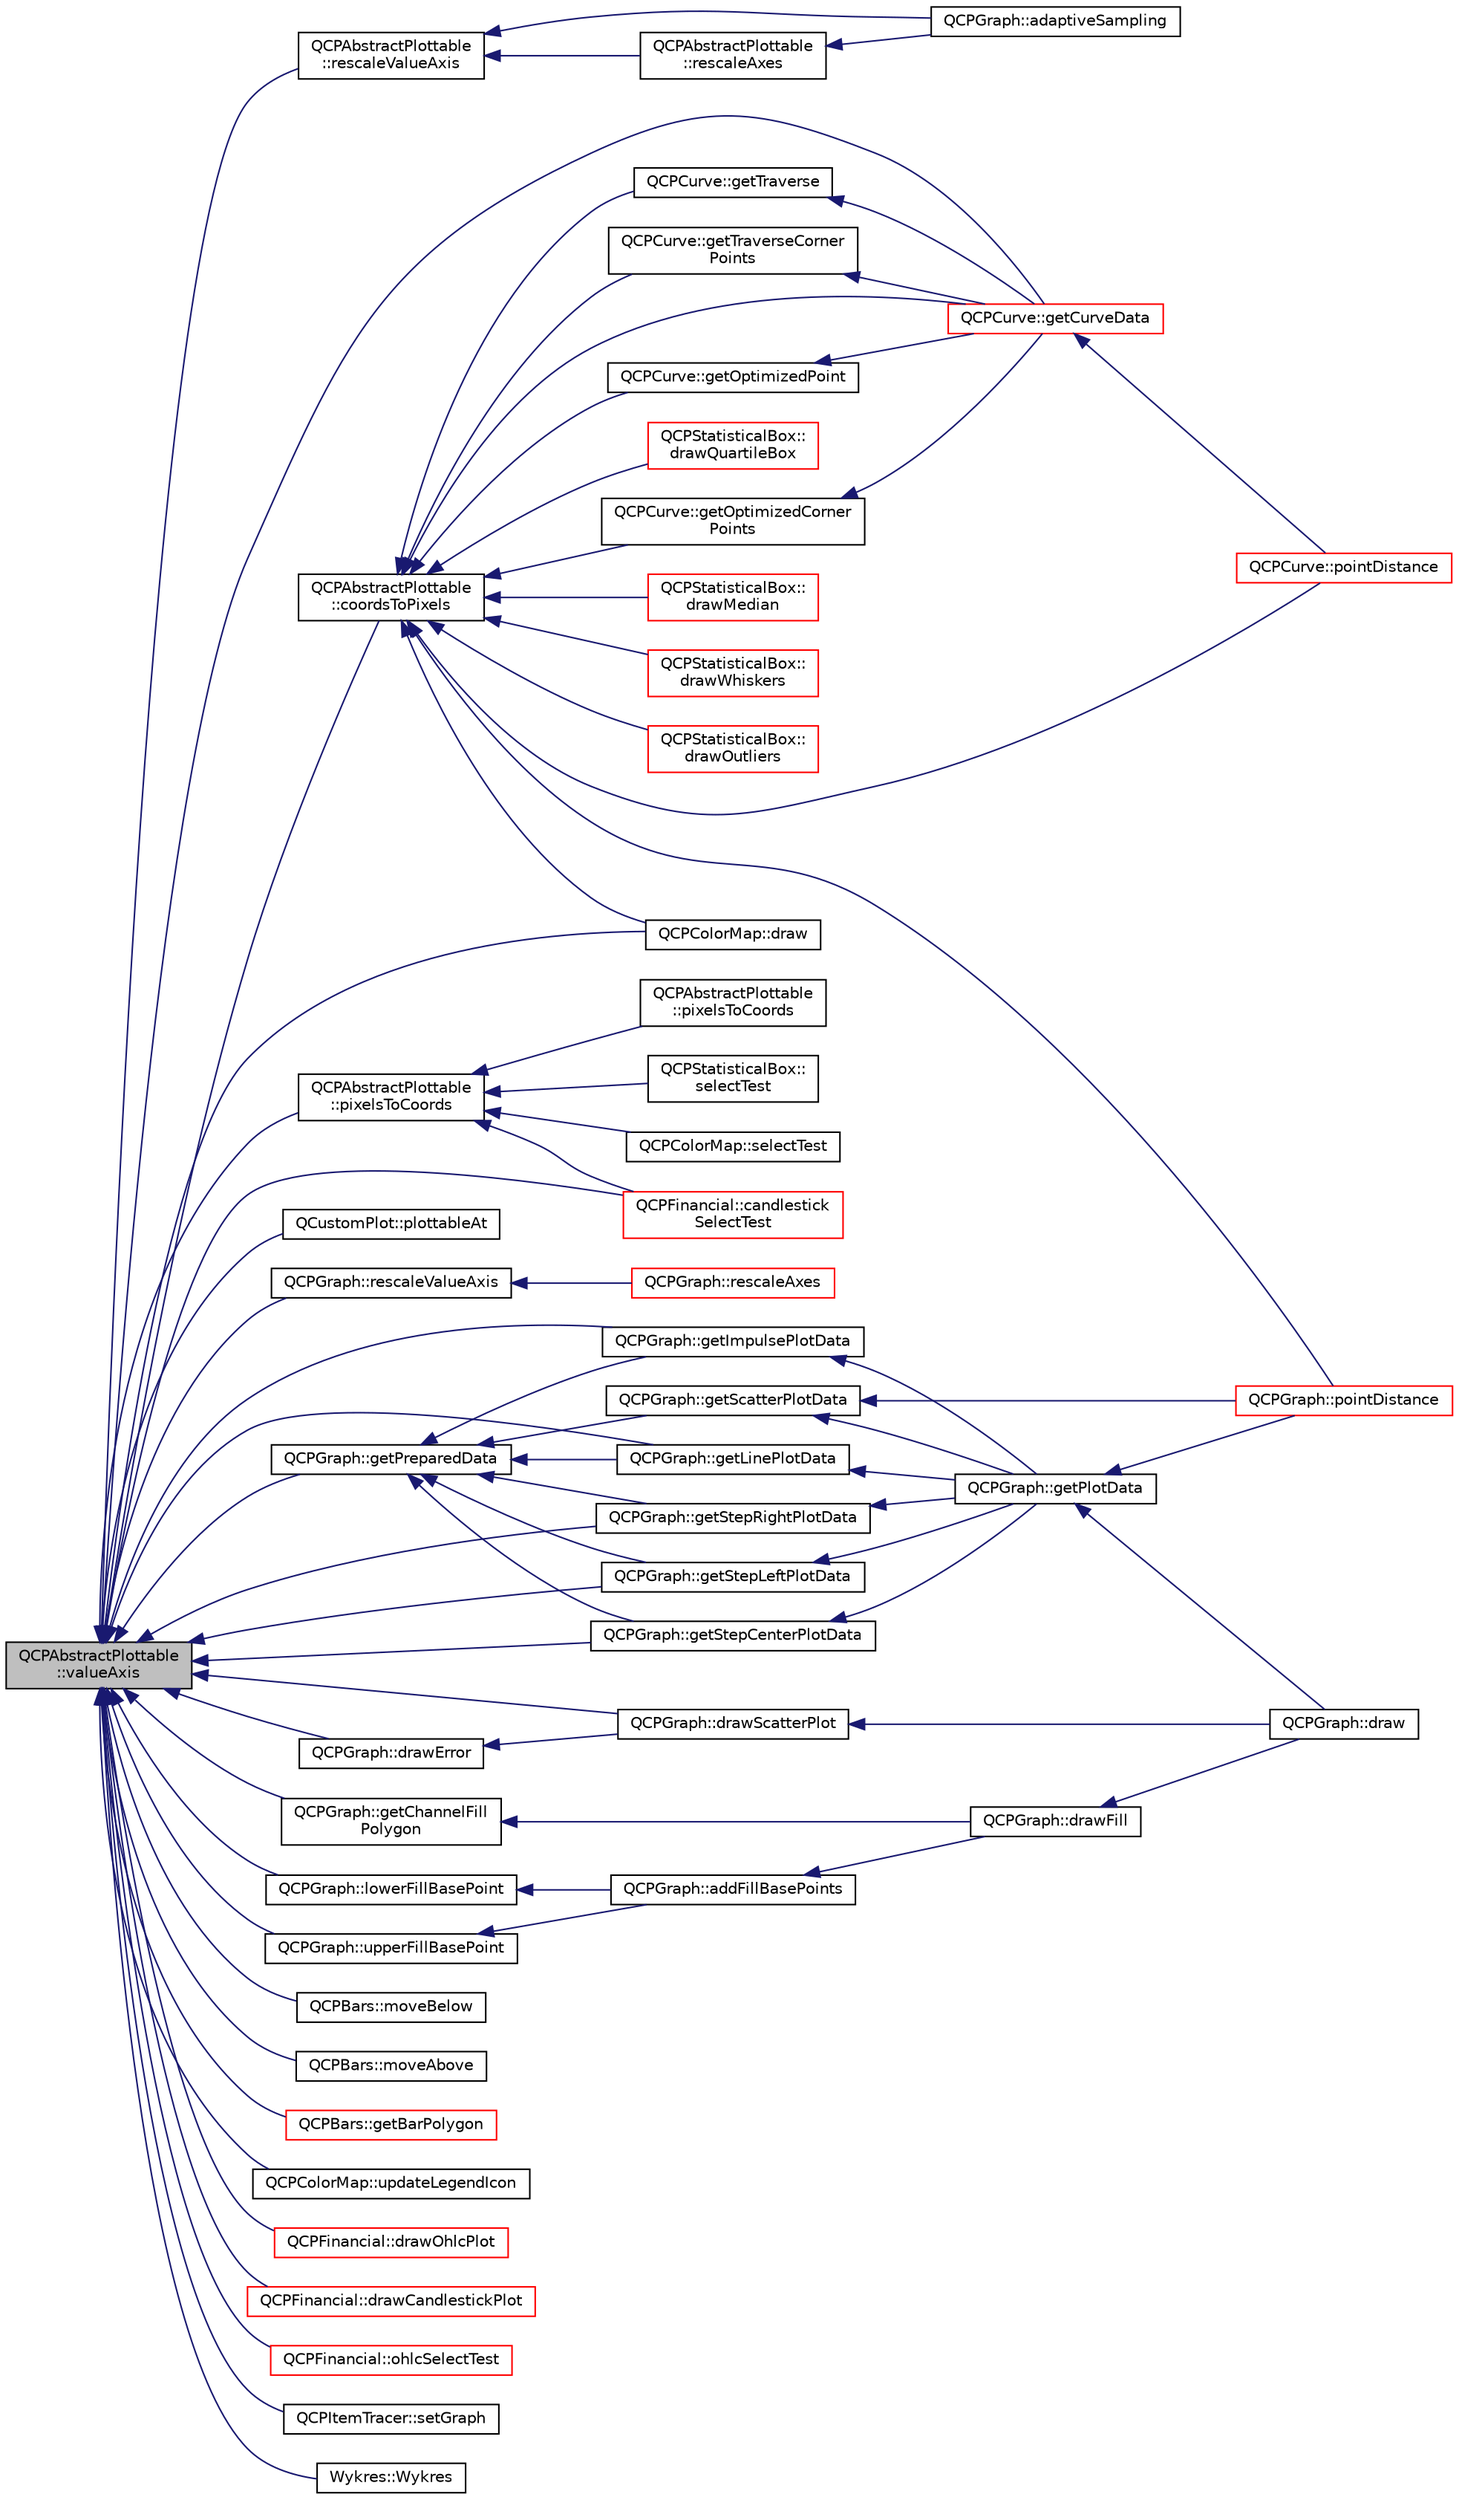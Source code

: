 digraph "QCPAbstractPlottable::valueAxis"
{
  edge [fontname="Helvetica",fontsize="10",labelfontname="Helvetica",labelfontsize="10"];
  node [fontname="Helvetica",fontsize="10",shape=record];
  rankdir="LR";
  Node1 [label="QCPAbstractPlottable\l::valueAxis",height=0.2,width=0.4,color="black", fillcolor="grey75", style="filled", fontcolor="black"];
  Node1 -> Node2 [dir="back",color="midnightblue",fontsize="10",style="solid",fontname="Helvetica"];
  Node2 [label="QCPAbstractPlottable\l::rescaleValueAxis",height=0.2,width=0.4,color="black", fillcolor="white", style="filled",URL="$class_q_c_p_abstract_plottable.html#abfd0805eb1d955c0111a990246658324"];
  Node2 -> Node3 [dir="back",color="midnightblue",fontsize="10",style="solid",fontname="Helvetica"];
  Node3 [label="QCPGraph::adaptiveSampling",height=0.2,width=0.4,color="black", fillcolor="white", style="filled",URL="$class_q_c_p_graph.html#ad3bea28ec910eedfa9b788928d610de0"];
  Node2 -> Node4 [dir="back",color="midnightblue",fontsize="10",style="solid",fontname="Helvetica"];
  Node4 [label="QCPAbstractPlottable\l::rescaleAxes",height=0.2,width=0.4,color="black", fillcolor="white", style="filled",URL="$class_q_c_p_abstract_plottable.html#a7e8fc3be43c27ccacd70a7bf9d74a5cd"];
  Node4 -> Node3 [dir="back",color="midnightblue",fontsize="10",style="solid",fontname="Helvetica"];
  Node1 -> Node5 [dir="back",color="midnightblue",fontsize="10",style="solid",fontname="Helvetica"];
  Node5 [label="QCPAbstractPlottable\l::coordsToPixels",height=0.2,width=0.4,color="black", fillcolor="white", style="filled",URL="$class_q_c_p_abstract_plottable.html#ade710a776104b14c1c835168ce1bfc5c"];
  Node5 -> Node6 [dir="back",color="midnightblue",fontsize="10",style="solid",fontname="Helvetica"];
  Node6 [label="QCPGraph::pointDistance",height=0.2,width=0.4,color="red", fillcolor="white", style="filled",URL="$class_q_c_p_graph.html#af93762a12a481a7edb4b3dd9e330dff1"];
  Node5 -> Node7 [dir="back",color="midnightblue",fontsize="10",style="solid",fontname="Helvetica"];
  Node7 [label="QCPCurve::getCurveData",height=0.2,width=0.4,color="red", fillcolor="white", style="filled",URL="$class_q_c_p_curve.html#afa895f8ba9ae34fea6ecea295fd7b1e5"];
  Node7 -> Node8 [dir="back",color="midnightblue",fontsize="10",style="solid",fontname="Helvetica"];
  Node8 [label="QCPCurve::pointDistance",height=0.2,width=0.4,color="red", fillcolor="white", style="filled",URL="$class_q_c_p_curve.html#acd7a68c6f268ce1ab845eaf69fc2c6a6"];
  Node5 -> Node9 [dir="back",color="midnightblue",fontsize="10",style="solid",fontname="Helvetica"];
  Node9 [label="QCPCurve::getOptimizedPoint",height=0.2,width=0.4,color="black", fillcolor="white", style="filled",URL="$class_q_c_p_curve.html#acbcfea8986dde6c0143e3f7e8e76041d"];
  Node9 -> Node7 [dir="back",color="midnightblue",fontsize="10",style="solid",fontname="Helvetica"];
  Node5 -> Node10 [dir="back",color="midnightblue",fontsize="10",style="solid",fontname="Helvetica"];
  Node10 [label="QCPCurve::getOptimizedCorner\lPoints",height=0.2,width=0.4,color="black", fillcolor="white", style="filled",URL="$class_q_c_p_curve.html#aad0b69d9a7a2a5367fcc9fe3edaf9bf4"];
  Node10 -> Node7 [dir="back",color="midnightblue",fontsize="10",style="solid",fontname="Helvetica"];
  Node5 -> Node11 [dir="back",color="midnightblue",fontsize="10",style="solid",fontname="Helvetica"];
  Node11 [label="QCPCurve::getTraverse",height=0.2,width=0.4,color="black", fillcolor="white", style="filled",URL="$class_q_c_p_curve.html#ab4ffdf3d62d5bd3a187f6668daf01f85"];
  Node11 -> Node7 [dir="back",color="midnightblue",fontsize="10",style="solid",fontname="Helvetica"];
  Node5 -> Node12 [dir="back",color="midnightblue",fontsize="10",style="solid",fontname="Helvetica"];
  Node12 [label="QCPCurve::getTraverseCorner\lPoints",height=0.2,width=0.4,color="black", fillcolor="white", style="filled",URL="$class_q_c_p_curve.html#abe1721b19669e7127d76d144660fbeb8"];
  Node12 -> Node7 [dir="back",color="midnightblue",fontsize="10",style="solid",fontname="Helvetica"];
  Node5 -> Node8 [dir="back",color="midnightblue",fontsize="10",style="solid",fontname="Helvetica"];
  Node5 -> Node13 [dir="back",color="midnightblue",fontsize="10",style="solid",fontname="Helvetica"];
  Node13 [label="QCPStatisticalBox::\ldrawQuartileBox",height=0.2,width=0.4,color="red", fillcolor="white", style="filled",URL="$class_q_c_p_statistical_box.html#a9ad0abdb154fefb04e9872f0db8e2ec7"];
  Node5 -> Node14 [dir="back",color="midnightblue",fontsize="10",style="solid",fontname="Helvetica"];
  Node14 [label="QCPStatisticalBox::\ldrawMedian",height=0.2,width=0.4,color="red", fillcolor="white", style="filled",URL="$class_q_c_p_statistical_box.html#a16fef8bc19e5a09d82033edcfe919495"];
  Node5 -> Node15 [dir="back",color="midnightblue",fontsize="10",style="solid",fontname="Helvetica"];
  Node15 [label="QCPStatisticalBox::\ldrawWhiskers",height=0.2,width=0.4,color="red", fillcolor="white", style="filled",URL="$class_q_c_p_statistical_box.html#a6f8d093ec7e404529388d02da4c72b34"];
  Node5 -> Node16 [dir="back",color="midnightblue",fontsize="10",style="solid",fontname="Helvetica"];
  Node16 [label="QCPStatisticalBox::\ldrawOutliers",height=0.2,width=0.4,color="red", fillcolor="white", style="filled",URL="$class_q_c_p_statistical_box.html#a60ebb332a497f51ace837767db5105b9"];
  Node5 -> Node17 [dir="back",color="midnightblue",fontsize="10",style="solid",fontname="Helvetica"];
  Node17 [label="QCPColorMap::draw",height=0.2,width=0.4,color="black", fillcolor="white", style="filled",URL="$class_q_c_p_color_map.html#a3b0f45a3177be9522d5e9b8cd8ae122d"];
  Node1 -> Node18 [dir="back",color="midnightblue",fontsize="10",style="solid",fontname="Helvetica"];
  Node18 [label="QCPAbstractPlottable\l::pixelsToCoords",height=0.2,width=0.4,color="black", fillcolor="white", style="filled",URL="$class_q_c_p_abstract_plottable.html#a10408828446e9e0681c46d65120f382e"];
  Node18 -> Node19 [dir="back",color="midnightblue",fontsize="10",style="solid",fontname="Helvetica"];
  Node19 [label="QCPAbstractPlottable\l::pixelsToCoords",height=0.2,width=0.4,color="black", fillcolor="white", style="filled",URL="$class_q_c_p_abstract_plottable.html#a3e2c361cfcdfd5d803ada4d333a07e15"];
  Node18 -> Node20 [dir="back",color="midnightblue",fontsize="10",style="solid",fontname="Helvetica"];
  Node20 [label="QCPStatisticalBox::\lselectTest",height=0.2,width=0.4,color="black", fillcolor="white", style="filled",URL="$class_q_c_p_statistical_box.html#a7d3ac843dc48a085740fdfc4319a89cc"];
  Node18 -> Node21 [dir="back",color="midnightblue",fontsize="10",style="solid",fontname="Helvetica"];
  Node21 [label="QCPColorMap::selectTest",height=0.2,width=0.4,color="black", fillcolor="white", style="filled",URL="$class_q_c_p_color_map.html#a4088dc7bcbe9bba605c84a912ba660ff"];
  Node18 -> Node22 [dir="back",color="midnightblue",fontsize="10",style="solid",fontname="Helvetica"];
  Node22 [label="QCPFinancial::candlestick\lSelectTest",height=0.2,width=0.4,color="red", fillcolor="white", style="filled",URL="$class_q_c_p_financial.html#abd0137244a17d5486a01ee442b083333"];
  Node1 -> Node23 [dir="back",color="midnightblue",fontsize="10",style="solid",fontname="Helvetica"];
  Node23 [label="QCustomPlot::plottableAt",height=0.2,width=0.4,color="black", fillcolor="white", style="filled",URL="$class_q_custom_plot.html#ac1d1bc6ae4e13616fb02cef6d9e2188e"];
  Node1 -> Node24 [dir="back",color="midnightblue",fontsize="10",style="solid",fontname="Helvetica"];
  Node24 [label="QCPGraph::rescaleValueAxis",height=0.2,width=0.4,color="black", fillcolor="white", style="filled",URL="$class_q_c_p_graph.html#a2ba0e1df416486d7e74299ef8cf68bba"];
  Node24 -> Node25 [dir="back",color="midnightblue",fontsize="10",style="solid",fontname="Helvetica"];
  Node25 [label="QCPGraph::rescaleAxes",height=0.2,width=0.4,color="red", fillcolor="white", style="filled",URL="$class_q_c_p_graph.html#aa35b75b9032800d783df749c8a004ee9"];
  Node1 -> Node26 [dir="back",color="midnightblue",fontsize="10",style="solid",fontname="Helvetica"];
  Node26 [label="QCPGraph::getLinePlotData",height=0.2,width=0.4,color="black", fillcolor="white", style="filled",URL="$class_q_c_p_graph.html#ae3d82ffd0c9a883482aabf47b0e6b5ee"];
  Node26 -> Node27 [dir="back",color="midnightblue",fontsize="10",style="solid",fontname="Helvetica"];
  Node27 [label="QCPGraph::getPlotData",height=0.2,width=0.4,color="black", fillcolor="white", style="filled",URL="$class_q_c_p_graph.html#a466c661e015188971c862031af946693"];
  Node27 -> Node28 [dir="back",color="midnightblue",fontsize="10",style="solid",fontname="Helvetica"];
  Node28 [label="QCPGraph::draw",height=0.2,width=0.4,color="black", fillcolor="white", style="filled",URL="$class_q_c_p_graph.html#a659218cc62c2a7786213d9dd429c1c8d"];
  Node27 -> Node6 [dir="back",color="midnightblue",fontsize="10",style="solid",fontname="Helvetica"];
  Node1 -> Node29 [dir="back",color="midnightblue",fontsize="10",style="solid",fontname="Helvetica"];
  Node29 [label="QCPGraph::getStepLeftPlotData",height=0.2,width=0.4,color="black", fillcolor="white", style="filled",URL="$class_q_c_p_graph.html#a609cf4a78045b4d2a679bdff7623847e"];
  Node29 -> Node27 [dir="back",color="midnightblue",fontsize="10",style="solid",fontname="Helvetica"];
  Node1 -> Node30 [dir="back",color="midnightblue",fontsize="10",style="solid",fontname="Helvetica"];
  Node30 [label="QCPGraph::getStepRightPlotData",height=0.2,width=0.4,color="black", fillcolor="white", style="filled",URL="$class_q_c_p_graph.html#a3b9b8c8dc7a6fd9be6e253c25ee31809"];
  Node30 -> Node27 [dir="back",color="midnightblue",fontsize="10",style="solid",fontname="Helvetica"];
  Node1 -> Node31 [dir="back",color="midnightblue",fontsize="10",style="solid",fontname="Helvetica"];
  Node31 [label="QCPGraph::getStepCenterPlotData",height=0.2,width=0.4,color="black", fillcolor="white", style="filled",URL="$class_q_c_p_graph.html#ad3713e7d8eb85a0afc34a81a5db5cd27"];
  Node31 -> Node27 [dir="back",color="midnightblue",fontsize="10",style="solid",fontname="Helvetica"];
  Node1 -> Node32 [dir="back",color="midnightblue",fontsize="10",style="solid",fontname="Helvetica"];
  Node32 [label="QCPGraph::getImpulsePlotData",height=0.2,width=0.4,color="black", fillcolor="white", style="filled",URL="$class_q_c_p_graph.html#a1ca2b0762505767f116892609fb02062"];
  Node32 -> Node27 [dir="back",color="midnightblue",fontsize="10",style="solid",fontname="Helvetica"];
  Node1 -> Node33 [dir="back",color="midnightblue",fontsize="10",style="solid",fontname="Helvetica"];
  Node33 [label="QCPGraph::drawScatterPlot",height=0.2,width=0.4,color="black", fillcolor="white", style="filled",URL="$class_q_c_p_graph.html#a6bdc385b122ce06134d4196373ae2250"];
  Node33 -> Node28 [dir="back",color="midnightblue",fontsize="10",style="solid",fontname="Helvetica"];
  Node1 -> Node34 [dir="back",color="midnightblue",fontsize="10",style="solid",fontname="Helvetica"];
  Node34 [label="QCPGraph::getPreparedData",height=0.2,width=0.4,color="black", fillcolor="white", style="filled",URL="$class_q_c_p_graph.html#ab420b46ba638dc3252439fe16687b244"];
  Node34 -> Node35 [dir="back",color="midnightblue",fontsize="10",style="solid",fontname="Helvetica"];
  Node35 [label="QCPGraph::getScatterPlotData",height=0.2,width=0.4,color="black", fillcolor="white", style="filled",URL="$class_q_c_p_graph.html#a45c4214b59ea11aa6d8d112bdc3b0e03"];
  Node35 -> Node27 [dir="back",color="midnightblue",fontsize="10",style="solid",fontname="Helvetica"];
  Node35 -> Node6 [dir="back",color="midnightblue",fontsize="10",style="solid",fontname="Helvetica"];
  Node34 -> Node26 [dir="back",color="midnightblue",fontsize="10",style="solid",fontname="Helvetica"];
  Node34 -> Node29 [dir="back",color="midnightblue",fontsize="10",style="solid",fontname="Helvetica"];
  Node34 -> Node30 [dir="back",color="midnightblue",fontsize="10",style="solid",fontname="Helvetica"];
  Node34 -> Node31 [dir="back",color="midnightblue",fontsize="10",style="solid",fontname="Helvetica"];
  Node34 -> Node32 [dir="back",color="midnightblue",fontsize="10",style="solid",fontname="Helvetica"];
  Node1 -> Node36 [dir="back",color="midnightblue",fontsize="10",style="solid",fontname="Helvetica"];
  Node36 [label="QCPGraph::drawError",height=0.2,width=0.4,color="black", fillcolor="white", style="filled",URL="$class_q_c_p_graph.html#a4df6807066ce877705e999773e7ffbc4"];
  Node36 -> Node33 [dir="back",color="midnightblue",fontsize="10",style="solid",fontname="Helvetica"];
  Node1 -> Node37 [dir="back",color="midnightblue",fontsize="10",style="solid",fontname="Helvetica"];
  Node37 [label="QCPGraph::lowerFillBasePoint",height=0.2,width=0.4,color="black", fillcolor="white", style="filled",URL="$class_q_c_p_graph.html#a41f982e8ceaefe6a53eb7432f26d64b6"];
  Node37 -> Node38 [dir="back",color="midnightblue",fontsize="10",style="solid",fontname="Helvetica"];
  Node38 [label="QCPGraph::addFillBasePoints",height=0.2,width=0.4,color="black", fillcolor="white", style="filled",URL="$class_q_c_p_graph.html#a5fa7884620d7c54b81dfbd255d97b636"];
  Node38 -> Node39 [dir="back",color="midnightblue",fontsize="10",style="solid",fontname="Helvetica"];
  Node39 [label="QCPGraph::drawFill",height=0.2,width=0.4,color="black", fillcolor="white", style="filled",URL="$class_q_c_p_graph.html#ad6d07926e6d6b7cfa70258780d47b7a0"];
  Node39 -> Node28 [dir="back",color="midnightblue",fontsize="10",style="solid",fontname="Helvetica"];
  Node1 -> Node40 [dir="back",color="midnightblue",fontsize="10",style="solid",fontname="Helvetica"];
  Node40 [label="QCPGraph::upperFillBasePoint",height=0.2,width=0.4,color="black", fillcolor="white", style="filled",URL="$class_q_c_p_graph.html#a363d066c179e0f46cc93c12bafb0bfba"];
  Node40 -> Node38 [dir="back",color="midnightblue",fontsize="10",style="solid",fontname="Helvetica"];
  Node1 -> Node41 [dir="back",color="midnightblue",fontsize="10",style="solid",fontname="Helvetica"];
  Node41 [label="QCPGraph::getChannelFill\lPolygon",height=0.2,width=0.4,color="black", fillcolor="white", style="filled",URL="$class_q_c_p_graph.html#a0374b7268e35cab9802a6be2b5d726d7"];
  Node41 -> Node39 [dir="back",color="midnightblue",fontsize="10",style="solid",fontname="Helvetica"];
  Node1 -> Node7 [dir="back",color="midnightblue",fontsize="10",style="solid",fontname="Helvetica"];
  Node1 -> Node42 [dir="back",color="midnightblue",fontsize="10",style="solid",fontname="Helvetica"];
  Node42 [label="QCPBars::moveBelow",height=0.2,width=0.4,color="black", fillcolor="white", style="filled",URL="$class_q_c_p_bars.html#a69fc371346980f19177c3d1ecdad78ee"];
  Node1 -> Node43 [dir="back",color="midnightblue",fontsize="10",style="solid",fontname="Helvetica"];
  Node43 [label="QCPBars::moveAbove",height=0.2,width=0.4,color="black", fillcolor="white", style="filled",URL="$class_q_c_p_bars.html#ac22e00a6a41509538c21b04f0a57318c"];
  Node1 -> Node44 [dir="back",color="midnightblue",fontsize="10",style="solid",fontname="Helvetica"];
  Node44 [label="QCPBars::getBarPolygon",height=0.2,width=0.4,color="red", fillcolor="white", style="filled",URL="$class_q_c_p_bars.html#a1d118a76662cfd691a78c6f573e3f78c"];
  Node1 -> Node45 [dir="back",color="midnightblue",fontsize="10",style="solid",fontname="Helvetica"];
  Node45 [label="QCPColorMap::updateLegendIcon",height=0.2,width=0.4,color="black", fillcolor="white", style="filled",URL="$class_q_c_p_color_map.html#a5d8158b62d55fcfeaabcb68ce0083e87"];
  Node1 -> Node17 [dir="back",color="midnightblue",fontsize="10",style="solid",fontname="Helvetica"];
  Node1 -> Node46 [dir="back",color="midnightblue",fontsize="10",style="solid",fontname="Helvetica"];
  Node46 [label="QCPFinancial::drawOhlcPlot",height=0.2,width=0.4,color="red", fillcolor="white", style="filled",URL="$class_q_c_p_financial.html#a3c3007a7434e29d042c77ccf4f497e66"];
  Node1 -> Node47 [dir="back",color="midnightblue",fontsize="10",style="solid",fontname="Helvetica"];
  Node47 [label="QCPFinancial::drawCandlestickPlot",height=0.2,width=0.4,color="red", fillcolor="white", style="filled",URL="$class_q_c_p_financial.html#a71f5081da0e5ab9c40a488ad40cff122"];
  Node1 -> Node48 [dir="back",color="midnightblue",fontsize="10",style="solid",fontname="Helvetica"];
  Node48 [label="QCPFinancial::ohlcSelectTest",height=0.2,width=0.4,color="red", fillcolor="white", style="filled",URL="$class_q_c_p_financial.html#a9c7d79351e728a67bfb6821c1d1bd6c0"];
  Node1 -> Node22 [dir="back",color="midnightblue",fontsize="10",style="solid",fontname="Helvetica"];
  Node1 -> Node49 [dir="back",color="midnightblue",fontsize="10",style="solid",fontname="Helvetica"];
  Node49 [label="QCPItemTracer::setGraph",height=0.2,width=0.4,color="black", fillcolor="white", style="filled",URL="$class_q_c_p_item_tracer.html#af5886f4ded8dd68cb4f3388f390790c0"];
  Node1 -> Node50 [dir="back",color="midnightblue",fontsize="10",style="solid",fontname="Helvetica"];
  Node50 [label="Wykres::Wykres",height=0.2,width=0.4,color="black", fillcolor="white", style="filled",URL="$class_wykres.html#ac5bea6ac09cbfa6db96ed1d4827a061f",tooltip="Wykres::Wykres - konstruktor klasy wykres. "];
}

